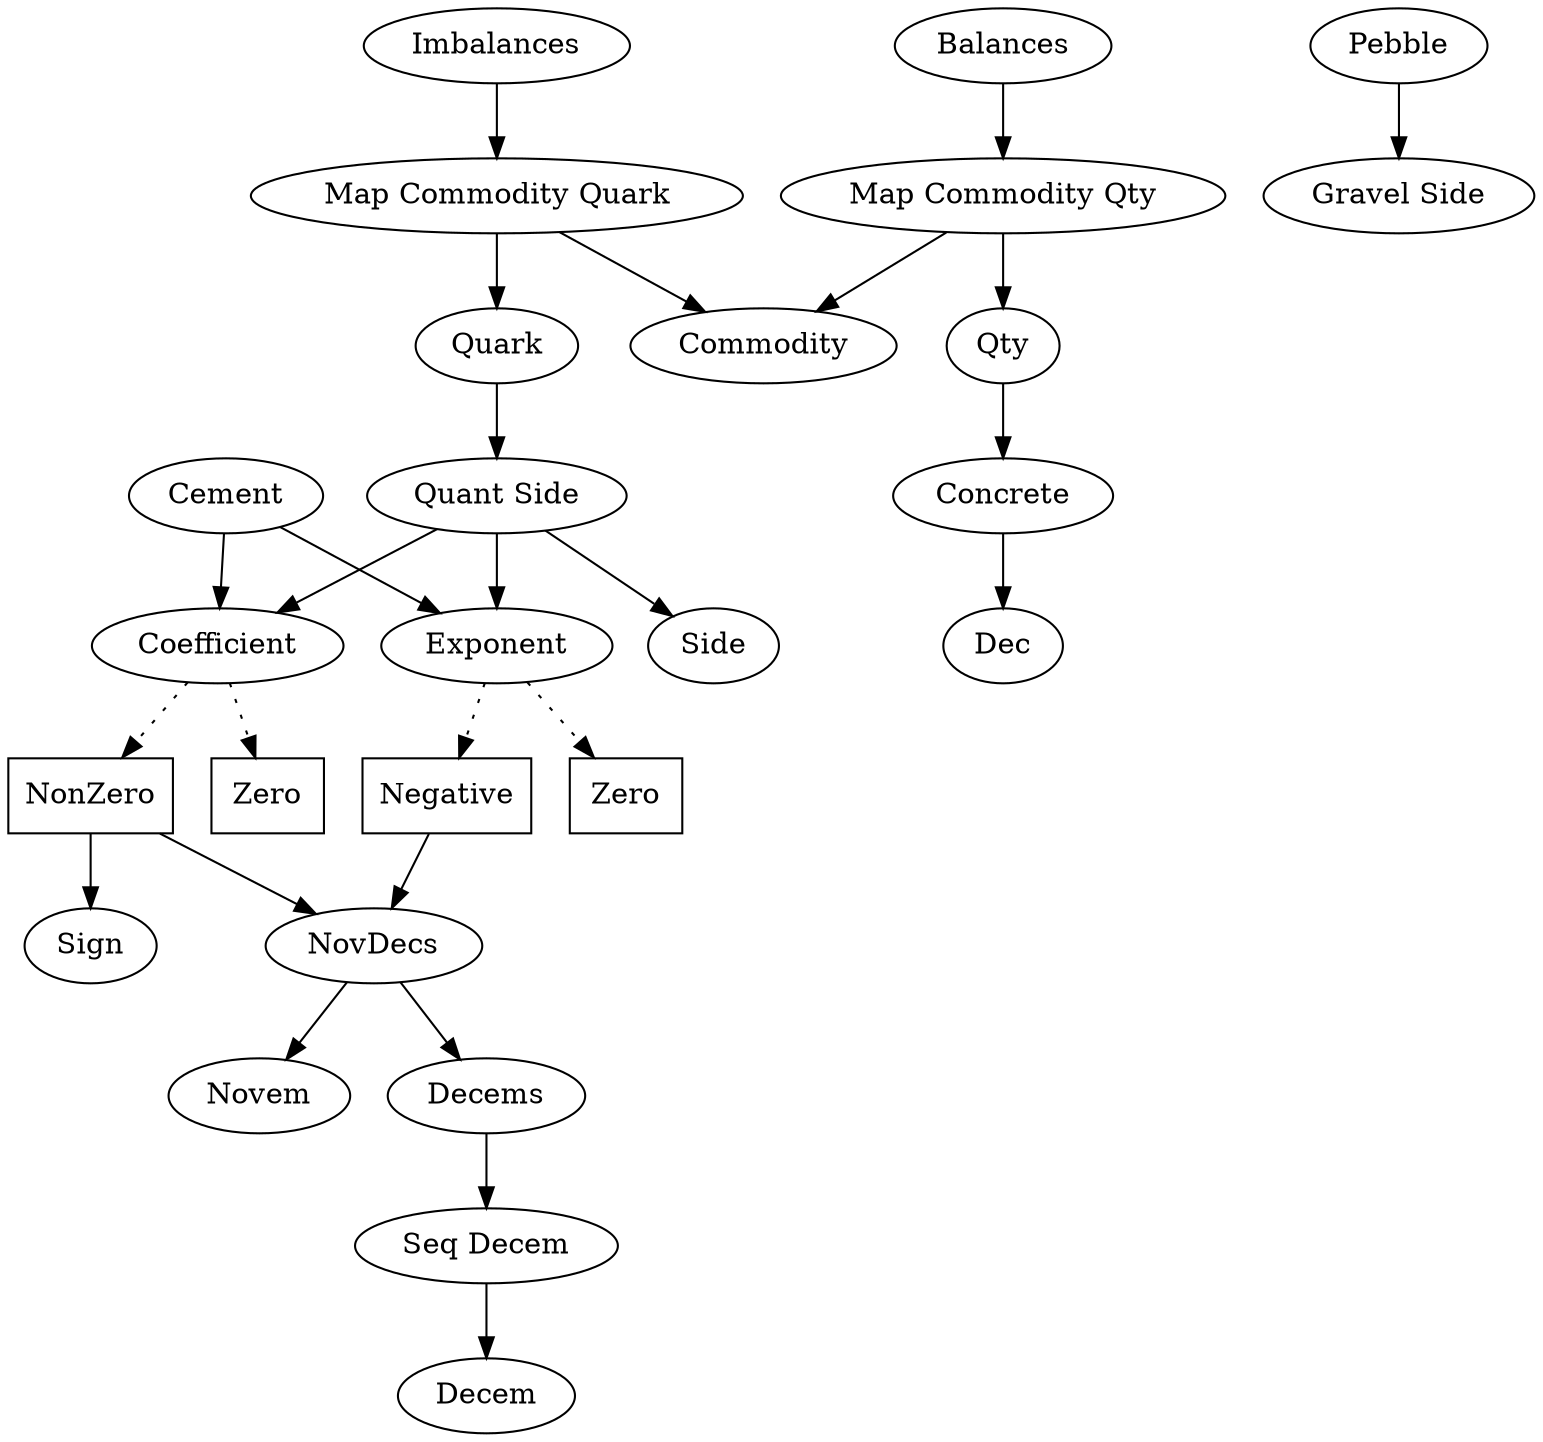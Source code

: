 digraph types {
  Novem;
  Decem;
  Sign;

  Seq_Decem [label="Seq Decem"];
  Seq_Decem -> Decem;

  Decems -> Seq_Decem;

  NovDecs -> Novem;
  NovDecs -> Decems;

  // Coefficient
  Coefficient_Zero [shape=box, label="Zero"];
  Coefficient_NonZero [shape=box, label="NonZero"];
  Coefficient -> Coefficient_Zero [style=dotted];
  Coefficient -> Coefficient_NonZero [style=dotted];
  Coefficient_NonZero -> NovDecs;
  Coefficient_NonZero -> Sign;

  // Exponent
  Exponent_Zero [shape=box, label="Zero"];
  Exponent_Negative [shape=box, label="Negative"];
  Exponent_Negative -> NovDecs;
  Exponent -> Exponent_Negative [style=dotted];
  Exponent -> Exponent_Zero [style=dotted];

  // Cement
  Cement -> Coefficient;
  Cement -> Exponent;

  // Concrete
  Dec;
  Concrete -> Dec;

  // Qty
  Qty -> Concrete;

  // Pebble
  Gravel_Side [label="Gravel Side"];
  Pebble -> Gravel_Side;

  // Balances
  Commodity;
  Map_Commodity_Qty [label="Map Commodity Qty"];
  Map_Commodity_Qty -> Commodity;
  Map_Commodity_Qty -> Qty;
  Balances -> Map_Commodity_Qty;

  // Quark
  Quant_Side [label="Quant Side"];
  Quant_Side -> Coefficient;
  Quant_Side -> Exponent;
  Quant_Side -> Side;
  Quark -> Quant_Side;

  // Imbalances
  Map_Commodity_Quark [label="Map Commodity Quark"];
  Map_Commodity_Quark -> Commodity;
  Map_Commodity_Quark -> Quark;
  Imbalances -> Map_Commodity_Quark;

}  
